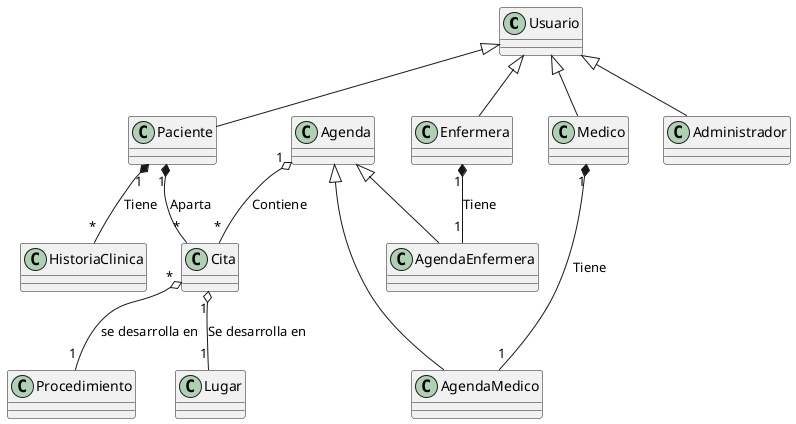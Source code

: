 @startuml DiagramaClasesCitas

top to bottom direction

class Usuario
class Medico
class Administrador
class Enfermera
class Paciente
class Agenda
class AgendaMedico
class AgendaEnfermera
class Lugar
class Cita
class HistoriaClinica
class Procedimiento

'Relaciones de herencia

Usuario <|-down- Medico
Usuario <|-down- Administrador
Usuario <|-down- Enfermera
Usuario <|-down- Paciente

Agenda <|-down- AgendaMedico
Agenda <|-down- AgendaEnfermera

'Relaciones de cardinalidad

Paciente "1" *-- "*" HistoriaClinica : Tiene
Paciente "1" *-- "*" Cita : Aparta

Medico "1" *--- "1" AgendaMedico : Tiene

Enfermera "1" *-- "1" AgendaEnfermera : Tiene

Cita "1" o-- "1" Lugar : Se desarrolla en
Procedimiento "1" -up-o "*" Cita : se desarrolla en
Agenda "1" o-- "*" Cita : Contiene

'Especialidad seria un atributo del medico
'Tipo de cita seria un atributo de la cita


@enduml
